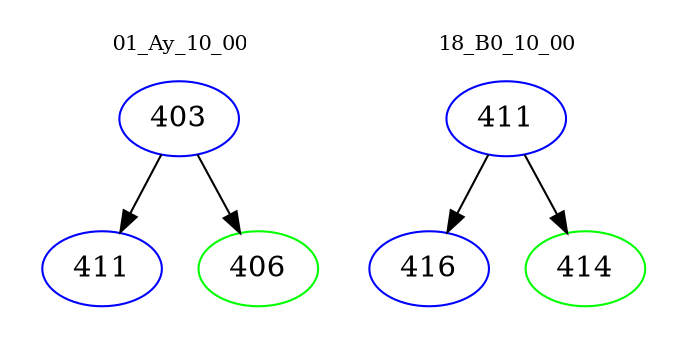 digraph{
subgraph cluster_0 {
color = white
label = "01_Ay_10_00";
fontsize=10;
T0_403 [label="403", color="blue"]
T0_403 -> T0_411 [color="black"]
T0_411 [label="411", color="blue"]
T0_403 -> T0_406 [color="black"]
T0_406 [label="406", color="green"]
}
subgraph cluster_1 {
color = white
label = "18_B0_10_00";
fontsize=10;
T1_411 [label="411", color="blue"]
T1_411 -> T1_416 [color="black"]
T1_416 [label="416", color="blue"]
T1_411 -> T1_414 [color="black"]
T1_414 [label="414", color="green"]
}
}
